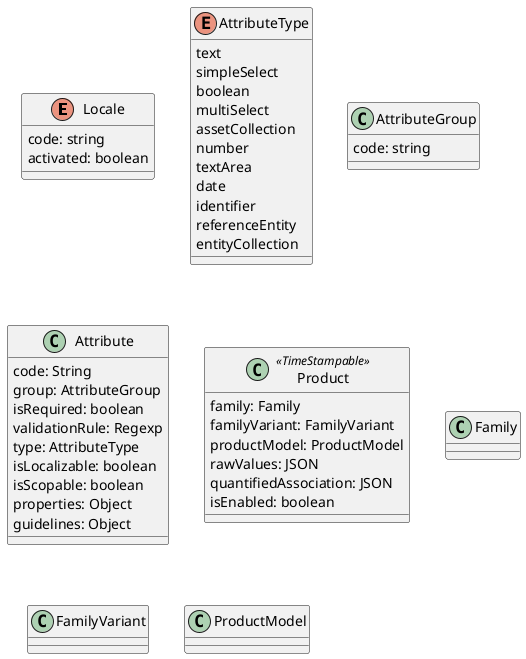 @startuml PIM core domain model
'
' Stereotype: TimeStampable: created,  updated
'

enum Locale {
    code: string
    activated: boolean
}
enum AttributeType {
    text
    simpleSelect
    boolean
    multiSelect
    assetCollection
    number
    textArea
    date
    identifier
    referenceEntity
    entityCollection
}

'exemple digital_assets_images, product_size_dimensions, product_physical_characteristics
class AttributeGroup {
    code: string
}

'Q: metric Family is used?
'Q:  isScopable: type value per channel?
'Q: what is backend Type, what is the use of entity_type ("Akeneo\Pim\Enrichment\Component\Product\Model\Product")
'display attributes, specific values formats and value constraints not shown
'Properties: a:4:{s:19:"reference_data_name";N;s:19:"auto_option_sorting";N;s:12:"is_read_only";N;s:13:"default_value";N;}
'Guidelines:
'sold_in_orgs: {"en_AU": "List of the Orgs this product can be sold in.\nIf the org is not added to this list, the product can not be sold to customers in that Org."}
'part_number_list_competitor: {"en_AU": "Add competitor part numbers to this list, separate each with a comma."}

Class Attribute {
    code: String
    group: AttributeGroup
    isRequired: boolean
    validationRule: Regexp
    type: AttributeType
    isLocalizable: boolean
    isScopable: boolean
    properties: Object
    guidelines: Object
}

'TODO "develop"  rawvalues that contains a product... 
'QUESTION How can we infer rawValues structure? => inspect real life DB?
'TODO "develop"  quantifiedAssociation that contains a product... 
'QUESTION How can we infer quantifiedAssociation structure? => inspect real life DB?
Class Product << TimeStampable >> {
    family: Family
    familyVariant: FamilyVariant
    productModel: ProductModel
    rawValues: JSON
    quantifiedAssociation: JSON
    isEnabled: boolean
}

Class Family {

}

Class FamilyVariant {

}

Class ProductModel {

}





@enduml